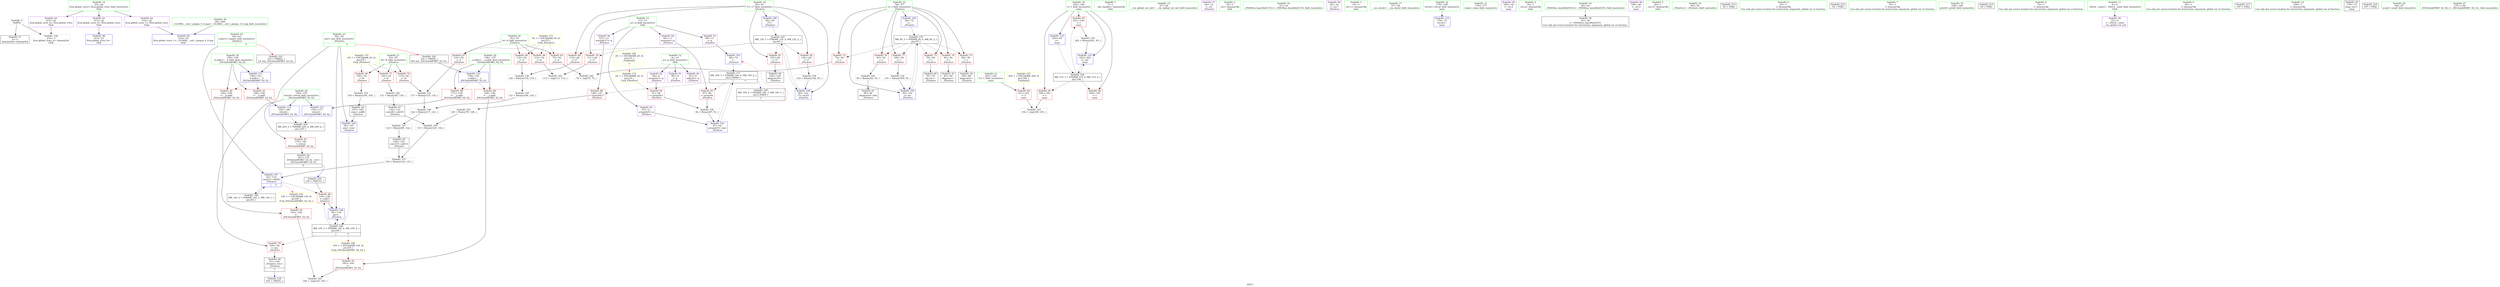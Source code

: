digraph "SVFG" {
	label="SVFG";

	Node0x5573d2693730 [shape=record,color=grey,label="{NodeID: 0\nNullPtr}"];
	Node0x5573d2693730 -> Node0x5573d26a99c0[style=solid];
	Node0x5573d2693730 -> Node0x5573d26aa6b0[style=solid];
	Node0x5573d26bc0f0 [shape=record,color=yellow,style=double,label="{NodeID: 180\n10V_1 = ENCHI(MR_10V_0)\npts\{59 \}\nFun[_ZSt3minIdERKT_S2_S2_]}"];
	Node0x5573d26bc0f0 -> Node0x5573d26ad850[style=dashed];
	Node0x5573d26aa3e0 [shape=record,color=red,label="{NodeID: 97\n201\<--183\n\<--t\nmain\n}"];
	Node0x5573d26aa3e0 -> Node0x5573d26b2230[style=solid];
	Node0x5573d26a8500 [shape=record,color=green,label="{NodeID: 14\n22\<--26\nllvm.global_ctors\<--llvm.global_ctors_field_insensitive\nGlob }"];
	Node0x5573d26a8500 -> Node0x5573d26abdc0[style=solid];
	Node0x5573d26a8500 -> Node0x5573d26abec0[style=solid];
	Node0x5573d26a8500 -> Node0x5573d26abfc0[style=solid];
	Node0x5573d26aafd0 [shape=record,color=blue,label="{NodeID: 111\n158\<--153\n__b.addr\<--__b\n_ZSt3minIdERKT_S2_S2_\n}"];
	Node0x5573d26aafd0 -> Node0x5573d26ad5e0[style=dashed];
	Node0x5573d26aafd0 -> Node0x5573d26ad6b0[style=dashed];
	Node0x5573d26a91e0 [shape=record,color=green,label="{NodeID: 28\n154\<--155\nretval\<--retval_field_insensitive\n_ZSt3minIdERKT_S2_S2_\n}"];
	Node0x5573d26a91e0 -> Node0x5573d26ad370[style=solid];
	Node0x5573d26a91e0 -> Node0x5573d26ab0a0[style=solid];
	Node0x5573d26a91e0 -> Node0x5573d26ab170[style=solid];
	Node0x5573d26a9e30 [shape=record,color=black,label="{NodeID: 42\n89\<--88\nidxprom2\<--\n_Z5solvev\n}"];
	Node0x5573d26ab9b0 [shape=record,color=purple,label="{NodeID: 56\n127\<--11\narrayidx17\<--q\n_Z5solvev\n}"];
	Node0x5573d26ab9b0 -> Node0x5573d26ad1d0[style=solid];
	Node0x5573d26b2230 [shape=record,color=grey,label="{NodeID: 153\n202 = Binary(201, 95, )\n}"];
	Node0x5573d26b2230 -> Node0x5573d26afbb0[style=solid];
	Node0x5573d26ac5a0 [shape=record,color=red,label="{NodeID: 70\n115\<--54\n\<--B\n_Z5solvev\n}"];
	Node0x5573d26ac5a0 -> Node0x5573d26b1f30[style=solid];
	Node0x5573d26b96b0 [shape=record,color=black,label="{NodeID: 167\nMR_12V_3 = PHI(MR_12V_4, MR_12V_2, )\npts\{61 \}\n}"];
	Node0x5573d26b96b0 -> Node0x5573d26accf0[style=dashed];
	Node0x5573d26b96b0 -> Node0x5573d26acdc0[style=dashed];
	Node0x5573d26b96b0 -> Node0x5573d26ace90[style=dashed];
	Node0x5573d26b96b0 -> Node0x5573d26acf60[style=dashed];
	Node0x5573d26b96b0 -> Node0x5573d26aae30[style=dashed];
	Node0x5573d26ad100 [shape=record,color=red,label="{NodeID: 84\n91\<--90\n\<--arrayidx3\n_Z5solvev\n}"];
	Node0x5573d26ad100 -> Node0x5573d26b1db0[style=solid];
	Node0x5573d2693840 [shape=record,color=green,label="{NodeID: 1\n7\<--1\n__dso_handle\<--dummyObj\nGlob }"];
	Node0x5573d26bc200 [shape=record,color=yellow,style=double,label="{NodeID: 181\n14V_1 = ENCHI(MR_14V_0)\npts\{63 \}\nFun[_ZSt3minIdERKT_S2_S2_]}"];
	Node0x5573d26bc200 -> Node0x5573d26ad780[style=dashed];
	Node0x5573d26aa4b0 [shape=record,color=blue,label="{NodeID: 98\n213\<--23\nllvm.global_ctors_0\<--\nGlob }"];
	Node0x5573d26a8600 [shape=record,color=green,label="{NodeID: 15\n27\<--28\n__cxx_global_var_init\<--__cxx_global_var_init_field_insensitive\n}"];
	Node0x5573d26ab0a0 [shape=record,color=blue,label="{NodeID: 112\n154\<--168\nretval\<--\n_ZSt3minIdERKT_S2_S2_\n}"];
	Node0x5573d26ab0a0 -> Node0x5573d26ba0b0[style=dashed];
	Node0x5573d26a92b0 [shape=record,color=green,label="{NodeID: 29\n156\<--157\n__a.addr\<--__a.addr_field_insensitive\n_ZSt3minIdERKT_S2_S2_\n}"];
	Node0x5573d26a92b0 -> Node0x5573d26ad440[style=solid];
	Node0x5573d26a92b0 -> Node0x5573d26ad510[style=solid];
	Node0x5573d26a92b0 -> Node0x5573d26aaf00[style=solid];
	Node0x5573d26a9f00 [shape=record,color=black,label="{NodeID: 43\n96\<--94\nidxprom4\<--add\n_Z5solvev\n}"];
	Node0x5573d26aba80 [shape=record,color=purple,label="{NodeID: 57\n64\<--14\n\<--.str\n_Z5solvev\n}"];
	Node0x5573d26b23b0 [shape=record,color=grey,label="{NodeID: 154\n101 = Binary(100, 95, )\n}"];
	Node0x5573d26b23b0 -> Node0x5573d26aaa20[style=solid];
	Node0x5573d26ac670 [shape=record,color=red,label="{NodeID: 71\n130\<--54\n\<--B\n_Z5solvev\n}"];
	Node0x5573d26ac670 -> Node0x5573d26b26b0[style=solid];
	Node0x5573d26b9bb0 [shape=record,color=black,label="{NodeID: 168\nMR_14V_2 = PHI(MR_14V_3, MR_14V_1, )\npts\{63 \}\n}"];
	Node0x5573d26b9bb0 -> Node0x5573d26aac90[style=dashed];
	Node0x5573d26ad1d0 [shape=record,color=red,label="{NodeID: 85\n128\<--127\n\<--arrayidx17\n_Z5solvev\n}"];
	Node0x5573d26ad1d0 -> Node0x5573d26b2530[style=solid];
	Node0x5573d26a74e0 [shape=record,color=green,label="{NodeID: 2\n14\<--1\n.str\<--dummyObj\nGlob }"];
	Node0x5573d26aa5b0 [shape=record,color=blue,label="{NodeID: 99\n214\<--24\nllvm.global_ctors_1\<--_GLOBAL__sub_I_pieguy_0_0.cpp\nGlob }"];
	Node0x5573d26a8700 [shape=record,color=green,label="{NodeID: 16\n31\<--32\n_ZNSt8ios_base4InitC1Ev\<--_ZNSt8ios_base4InitC1Ev_field_insensitive\n}"];
	Node0x5573d26ab170 [shape=record,color=blue,label="{NodeID: 113\n154\<--171\nretval\<--\n_ZSt3minIdERKT_S2_S2_\n}"];
	Node0x5573d26ab170 -> Node0x5573d26ba0b0[style=dashed];
	Node0x5573d26a9380 [shape=record,color=green,label="{NodeID: 30\n158\<--159\n__b.addr\<--__b.addr_field_insensitive\n_ZSt3minIdERKT_S2_S2_\n}"];
	Node0x5573d26a9380 -> Node0x5573d26ad5e0[style=solid];
	Node0x5573d26a9380 -> Node0x5573d26ad6b0[style=solid];
	Node0x5573d26a9380 -> Node0x5573d26aafd0[style=solid];
	Node0x5573d26a9fd0 [shape=record,color=black,label="{NodeID: 44\n107\<--105\nconv\<--add6\n_Z5solvev\n}"];
	Node0x5573d26a9fd0 -> Node0x5573d26aaaf0[style=solid];
	Node0x5573d26abb50 [shape=record,color=purple,label="{NodeID: 58\n82\<--16\n\<--.str.1\n_Z5solvev\n}"];
	Node0x5573d26b2530 [shape=record,color=grey,label="{NodeID: 155\n129 = Binary(70, 128, )\n}"];
	Node0x5573d26b2530 -> Node0x5573d26b2b30[style=solid];
	Node0x5573d26ac740 [shape=record,color=red,label="{NodeID: 72\n74\<--56\n\<--i\n_Z5solvev\n}"];
	Node0x5573d26ac740 -> Node0x5573d26b2cb0[style=solid];
	Node0x5573d26ba0b0 [shape=record,color=black,label="{NodeID: 169\nMR_20V_3 = PHI(MR_20V_4, MR_20V_2, )\npts\{155 \}\n}"];
	Node0x5573d26ba0b0 -> Node0x5573d26ad370[style=dashed];
	Node0x5573d26ad2a0 [shape=record,color=red,label="{NodeID: 86\n139\<--136\n\<--call23\n_Z5solvev\n}"];
	Node0x5573d26ad2a0 -> Node0x5573d26aad60[style=solid];
	Node0x5573d26a7570 [shape=record,color=green,label="{NodeID: 3\n16\<--1\n.str.1\<--dummyObj\nGlob }"];
	Node0x5573d26aa6b0 [shape=record,color=blue, style = dotted,label="{NodeID: 100\n215\<--3\nllvm.global_ctors_2\<--dummyVal\nGlob }"];
	Node0x5573d26a8800 [shape=record,color=green,label="{NodeID: 17\n37\<--38\n__cxa_atexit\<--__cxa_atexit_field_insensitive\n}"];
	Node0x5573d26ab240 [shape=record,color=blue,label="{NodeID: 114\n179\<--72\nretval\<--\nmain\n}"];
	Node0x5573d26a9450 [shape=record,color=green,label="{NodeID: 31\n176\<--177\nmain\<--main_field_insensitive\n}"];
	Node0x5573d26aa0a0 [shape=record,color=black,label="{NodeID: 45\n124\<--123\nconv15\<--add14\n_Z5solvev\n}"];
	Node0x5573d26aa0a0 -> Node0x5573d26b2830[style=solid];
	Node0x5573d26abc20 [shape=record,color=purple,label="{NodeID: 59\n186\<--18\n\<--.str.2\nmain\n}"];
	Node0x5573d26b26b0 [shape=record,color=grey,label="{NodeID: 156\n131 = Binary(95, 130, )\n}"];
	Node0x5573d26b26b0 -> Node0x5573d26aa240[style=solid];
	Node0x5573d26ac810 [shape=record,color=red,label="{NodeID: 73\n78\<--56\n\<--i\n_Z5solvev\n}"];
	Node0x5573d26ac810 -> Node0x5573d26a9c90[style=solid];
	Node0x5573d26ba5b0 [shape=record,color=black,label="{NodeID: 170\nMR_8V_3 = PHI(MR_8V_4, MR_8V_2, )\npts\{57 \}\n}"];
	Node0x5573d26ba5b0 -> Node0x5573d26ac740[style=dashed];
	Node0x5573d26ba5b0 -> Node0x5573d26ac810[style=dashed];
	Node0x5573d26ba5b0 -> Node0x5573d26ac8e0[style=dashed];
	Node0x5573d26ba5b0 -> Node0x5573d26ac9b0[style=dashed];
	Node0x5573d26ba5b0 -> Node0x5573d26aca80[style=dashed];
	Node0x5573d26ba5b0 -> Node0x5573d26acb50[style=dashed];
	Node0x5573d26ba5b0 -> Node0x5573d26aaa20[style=dashed];
	Node0x5573d26ad370 [shape=record,color=red,label="{NodeID: 87\n174\<--154\n\<--retval\n_ZSt3minIdERKT_S2_S2_\n}"];
	Node0x5573d26ad370 -> Node0x5573d26ab400[style=solid];
	Node0x5573d26a7600 [shape=record,color=green,label="{NodeID: 4\n18\<--1\n.str.2\<--dummyObj\nGlob }"];
	Node0x5573d26aa7b0 [shape=record,color=blue,label="{NodeID: 101\n68\<--70\n\<--\n_Z5solvev\n}"];
	Node0x5573d26aa7b0 -> Node0x5573d26baab0[style=dashed];
	Node0x5573d26a8900 [shape=record,color=green,label="{NodeID: 18\n36\<--42\n_ZNSt8ios_base4InitD1Ev\<--_ZNSt8ios_base4InitD1Ev_field_insensitive\n}"];
	Node0x5573d26a8900 -> Node0x5573d26a9ac0[style=solid];
	Node0x5573d26afae0 [shape=record,color=blue,label="{NodeID: 115\n183\<--95\nt\<--\nmain\n}"];
	Node0x5573d26afae0 -> Node0x5573d26b87b0[style=dashed];
	Node0x5573d26a9550 [shape=record,color=green,label="{NodeID: 32\n179\<--180\nretval\<--retval_field_insensitive\nmain\n}"];
	Node0x5573d26a9550 -> Node0x5573d26ab240[style=solid];
	Node0x5573d26aa170 [shape=record,color=black,label="{NodeID: 46\n126\<--125\nidxprom16\<--\n_Z5solvev\n}"];
	Node0x5573d26abcf0 [shape=record,color=purple,label="{NodeID: 60\n196\<--20\n\<--.str.3\nmain\n}"];
	Node0x5573d26b2830 [shape=record,color=grey,label="{NodeID: 157\n134 = Binary(124, 133, )\n}"];
	Node0x5573d26b2830 -> Node0x5573d26aac90[style=solid];
	Node0x5573d26ac8e0 [shape=record,color=red,label="{NodeID: 74\n84\<--56\n\<--i\n_Z5solvev\n}"];
	Node0x5573d26ac8e0 -> Node0x5573d26a9d60[style=solid];
	Node0x5573d26baab0 [shape=record,color=black,label="{NodeID: 171\nMR_16V_3 = PHI(MR_16V_4, MR_16V_2, )\npts\{130000 \}\n|{|<s3>7}}"];
	Node0x5573d26baab0 -> Node0x5573d26ad030[style=dashed];
	Node0x5573d26baab0 -> Node0x5573d26ad1d0[style=dashed];
	Node0x5573d26baab0 -> Node0x5573d26aa950[style=dashed];
	Node0x5573d26baab0:s3 -> Node0x5573d26b8cb0[style=dashed,color=blue];
	Node0x5573d26ad440 [shape=record,color=red,label="{NodeID: 88\n164\<--156\n\<--__a.addr\n_ZSt3minIdERKT_S2_S2_\n}"];
	Node0x5573d26ad440 -> Node0x5573d26ad850[style=solid];
	Node0x5573d26a7690 [shape=record,color=green,label="{NodeID: 5\n20\<--1\n.str.3\<--dummyObj\nGlob }"];
	Node0x5573d26bc580 [shape=record,color=yellow,style=double,label="{NodeID: 185\n2V_1 = ENCHI(MR_2V_0)\npts\{10 \}\nFun[main]|{<s0>7}}"];
	Node0x5573d26bc580:s0 -> Node0x5573d26bafb0[style=dashed,color=red];
	Node0x5573d26aa880 [shape=record,color=blue,label="{NodeID: 102\n56\<--72\ni\<--\n_Z5solvev\n}"];
	Node0x5573d26aa880 -> Node0x5573d26ba5b0[style=dashed];
	Node0x5573d26a8a00 [shape=record,color=green,label="{NodeID: 19\n49\<--50\n_Z5solvev\<--_Z5solvev_field_insensitive\n}"];
	Node0x5573d26afbb0 [shape=record,color=blue,label="{NodeID: 116\n183\<--202\nt\<--inc\nmain\n}"];
	Node0x5573d26afbb0 -> Node0x5573d26b87b0[style=dashed];
	Node0x5573d26a9620 [shape=record,color=green,label="{NodeID: 33\n181\<--182\nT\<--T_field_insensitive\nmain\n}"];
	Node0x5573d26a9620 -> Node0x5573d26ad920[style=solid];
	Node0x5573d24b08c0 [shape=record,color=black,label="{NodeID: 213\n83 = PHI()\n}"];
	Node0x5573d26aa240 [shape=record,color=black,label="{NodeID: 47\n132\<--131\nconv20\<--add19\n_Z5solvev\n}"];
	Node0x5573d26aa240 -> Node0x5573d26b2b30[style=solid];
	Node0x5573d26abdc0 [shape=record,color=purple,label="{NodeID: 61\n213\<--22\nllvm.global_ctors_0\<--llvm.global_ctors\nGlob }"];
	Node0x5573d26abdc0 -> Node0x5573d26aa4b0[style=solid];
	Node0x5573d26b29b0 [shape=record,color=grey,label="{NodeID: 158\n143 = Binary(142, 95, )\n}"];
	Node0x5573d26b29b0 -> Node0x5573d26aae30[style=solid];
	Node0x5573d26ac9b0 [shape=record,color=red,label="{NodeID: 75\n88\<--56\n\<--i\n_Z5solvev\n}"];
	Node0x5573d26ac9b0 -> Node0x5573d26a9e30[style=solid];
	Node0x5573d26bafb0 [shape=record,color=yellow,style=double,label="{NodeID: 172\n2V_1 = ENCHI(MR_2V_0)\npts\{10 \}\nFun[_Z5solvev]}"];
	Node0x5573d26bafb0 -> Node0x5573d26ad100[style=dashed];
	Node0x5573d26ad510 [shape=record,color=red,label="{NodeID: 89\n171\<--156\n\<--__a.addr\n_ZSt3minIdERKT_S2_S2_\n}"];
	Node0x5573d26ad510 -> Node0x5573d26ab170[style=solid];
	Node0x5573d26a7fe0 [shape=record,color=green,label="{NodeID: 6\n23\<--1\n\<--dummyObj\nCan only get source location for instruction, argument, global var or function.}"];
	Node0x5573d26aa950 [shape=record,color=blue,label="{NodeID: 103\n97\<--92\narrayidx5\<--mul\n_Z5solvev\n}"];
	Node0x5573d26aa950 -> Node0x5573d26baab0[style=dashed];
	Node0x5573d26a8b00 [shape=record,color=green,label="{NodeID: 20\n52\<--53\nA\<--A_field_insensitive\n_Z5solvev\n}"];
	Node0x5573d26a8b00 -> Node0x5573d26ac190[style=solid];
	Node0x5573d26a8b00 -> Node0x5573d26ac260[style=solid];
	Node0x5573d26a8b00 -> Node0x5573d26ac330[style=solid];
	Node0x5573d26a8b00 -> Node0x5573d26ac400[style=solid];
	Node0x5573d26a96f0 [shape=record,color=green,label="{NodeID: 34\n183\<--184\nt\<--t_field_insensitive\nmain\n}"];
	Node0x5573d26a96f0 -> Node0x5573d26ad9f0[style=solid];
	Node0x5573d26a96f0 -> Node0x5573d26aa310[style=solid];
	Node0x5573d26a96f0 -> Node0x5573d26aa3e0[style=solid];
	Node0x5573d26a96f0 -> Node0x5573d26afae0[style=solid];
	Node0x5573d26a96f0 -> Node0x5573d26afbb0[style=solid];
	Node0x5573d26c6a30 [shape=record,color=black,label="{NodeID: 214\n34 = PHI()\n}"];
	Node0x5573d26ab330 [shape=record,color=black,label="{NodeID: 48\n51\<--146\n_Z5solvev_ret\<--\n_Z5solvev\n|{<s0>7}}"];
	Node0x5573d26ab330:s0 -> Node0x5573d26c7590[style=solid,color=blue];
	Node0x5573d26b1630 [shape=record,color=grey,label="{NodeID: 145\n121 = Binary(106, 120, )\n}"];
	Node0x5573d26b1630 -> Node0x5573d26b1ab0[style=solid];
	Node0x5573d26abec0 [shape=record,color=purple,label="{NodeID: 62\n214\<--22\nllvm.global_ctors_1\<--llvm.global_ctors\nGlob }"];
	Node0x5573d26abec0 -> Node0x5573d26aa5b0[style=solid];
	Node0x5573d26b2b30 [shape=record,color=grey,label="{NodeID: 159\n133 = Binary(129, 132, )\n}"];
	Node0x5573d26b2b30 -> Node0x5573d26b2830[style=solid];
	Node0x5573d26aca80 [shape=record,color=red,label="{NodeID: 76\n93\<--56\n\<--i\n_Z5solvev\n}"];
	Node0x5573d26aca80 -> Node0x5573d26b1c30[style=solid];
	Node0x5573d26bbad0 [shape=record,color=yellow,style=double,label="{NodeID: 173\n4V_1 = ENCHI(MR_4V_0)\npts\{53 \}\nFun[_Z5solvev]}"];
	Node0x5573d26bbad0 -> Node0x5573d26ac190[style=dashed];
	Node0x5573d26bbad0 -> Node0x5573d26ac260[style=dashed];
	Node0x5573d26bbad0 -> Node0x5573d26ac330[style=dashed];
	Node0x5573d26bbad0 -> Node0x5573d26ac400[style=dashed];
	Node0x5573d26ad5e0 [shape=record,color=red,label="{NodeID: 90\n162\<--158\n\<--__b.addr\n_ZSt3minIdERKT_S2_S2_\n}"];
	Node0x5573d26ad5e0 -> Node0x5573d26ad780[style=solid];
	Node0x5573d26a8070 [shape=record,color=green,label="{NodeID: 7\n70\<--1\n\<--dummyObj\nCan only get source location for instruction, argument, global var or function.}"];
	Node0x5573d26bc770 [shape=record,color=yellow,style=double,label="{NodeID: 187\n29V_1 = ENCHI(MR_29V_0)\npts\{182 \}\nFun[main]}"];
	Node0x5573d26bc770 -> Node0x5573d26ad920[style=dashed];
	Node0x5573d26aaa20 [shape=record,color=blue,label="{NodeID: 104\n56\<--101\ni\<--inc\n_Z5solvev\n}"];
	Node0x5573d26aaa20 -> Node0x5573d26ba5b0[style=dashed];
	Node0x5573d26a8bd0 [shape=record,color=green,label="{NodeID: 21\n54\<--55\nB\<--B_field_insensitive\n_Z5solvev\n}"];
	Node0x5573d26a8bd0 -> Node0x5573d26ac4d0[style=solid];
	Node0x5573d26a8bd0 -> Node0x5573d26ac5a0[style=solid];
	Node0x5573d26a8bd0 -> Node0x5573d26ac670[style=solid];
	Node0x5573d26a97c0 [shape=record,color=green,label="{NodeID: 35\n198\<--199\nprintf\<--printf_field_insensitive\n}"];
	Node0x5573d26c6b00 [shape=record,color=black,label="{NodeID: 215\n65 = PHI()\n}"];
	Node0x5573d26ab400 [shape=record,color=black,label="{NodeID: 49\n151\<--174\n_ZSt3minIdERKT_S2_S2__ret\<--\n_ZSt3minIdERKT_S2_S2_\n|{<s0>5}}"];
	Node0x5573d26ab400:s0 -> Node0x5573d26c6c00[style=solid,color=blue];
	Node0x5573d26b17b0 [shape=record,color=grey,label="{NodeID: 146\n120 = Binary(118, 119, )\n}"];
	Node0x5573d26b17b0 -> Node0x5573d26b1630[style=solid];
	Node0x5573d26abfc0 [shape=record,color=purple,label="{NodeID: 63\n215\<--22\nllvm.global_ctors_2\<--llvm.global_ctors\nGlob }"];
	Node0x5573d26abfc0 -> Node0x5573d26aa6b0[style=solid];
	Node0x5573d26b2cb0 [shape=record,color=grey,label="{NodeID: 160\n76 = cmp(74, 75, )\n}"];
	Node0x5573d26acb50 [shape=record,color=red,label="{NodeID: 77\n100\<--56\n\<--i\n_Z5solvev\n}"];
	Node0x5573d26acb50 -> Node0x5573d26b23b0[style=solid];
	Node0x5573d26bbbb0 [shape=record,color=yellow,style=double,label="{NodeID: 174\n6V_1 = ENCHI(MR_6V_0)\npts\{55 \}\nFun[_Z5solvev]}"];
	Node0x5573d26bbbb0 -> Node0x5573d26ac4d0[style=dashed];
	Node0x5573d26bbbb0 -> Node0x5573d26ac5a0[style=dashed];
	Node0x5573d26bbbb0 -> Node0x5573d26ac670[style=dashed];
	Node0x5573d26ad6b0 [shape=record,color=red,label="{NodeID: 91\n168\<--158\n\<--__b.addr\n_ZSt3minIdERKT_S2_S2_\n}"];
	Node0x5573d26ad6b0 -> Node0x5573d26ab0a0[style=solid];
	Node0x5573d26a8100 [shape=record,color=green,label="{NodeID: 8\n72\<--1\n\<--dummyObj\nCan only get source location for instruction, argument, global var or function.}"];
	Node0x5573d26aaaf0 [shape=record,color=blue,label="{NodeID: 105\n58\<--107\nans\<--conv\n_Z5solvev\n}"];
	Node0x5573d26aaaf0 -> Node0x5573d26b91b0[style=dashed];
	Node0x5573d26a8ca0 [shape=record,color=green,label="{NodeID: 22\n56\<--57\ni\<--i_field_insensitive\n_Z5solvev\n}"];
	Node0x5573d26a8ca0 -> Node0x5573d26ac740[style=solid];
	Node0x5573d26a8ca0 -> Node0x5573d26ac810[style=solid];
	Node0x5573d26a8ca0 -> Node0x5573d26ac8e0[style=solid];
	Node0x5573d26a8ca0 -> Node0x5573d26ac9b0[style=solid];
	Node0x5573d26a8ca0 -> Node0x5573d26aca80[style=solid];
	Node0x5573d26a8ca0 -> Node0x5573d26acb50[style=solid];
	Node0x5573d26a8ca0 -> Node0x5573d26aa880[style=solid];
	Node0x5573d26a8ca0 -> Node0x5573d26aaa20[style=solid];
	Node0x5573d26a98c0 [shape=record,color=green,label="{NodeID: 36\n24\<--209\n_GLOBAL__sub_I_pieguy_0_0.cpp\<--_GLOBAL__sub_I_pieguy_0_0.cpp_field_insensitive\n}"];
	Node0x5573d26a98c0 -> Node0x5573d26aa5b0[style=solid];
	Node0x5573d26c6c00 [shape=record,color=black,label="{NodeID: 216\n136 = PHI(151, )\n}"];
	Node0x5573d26c6c00 -> Node0x5573d26ad2a0[style=solid];
	Node0x5573d26ab4d0 [shape=record,color=purple,label="{NodeID: 50\n33\<--4\n\<--_ZStL8__ioinit\n__cxx_global_var_init\n}"];
	Node0x5573d26b1930 [shape=record,color=grey,label="{NodeID: 147\n123 = Binary(95, 122, )\n}"];
	Node0x5573d26b1930 -> Node0x5573d26aa0a0[style=solid];
	Node0x5573d26ac0c0 [shape=record,color=purple,label="{NodeID: 64\n81\<--8\nadd.ptr\<--p\n_Z5solvev\n}"];
	Node0x5573d26b2e30 [shape=record,color=grey,label="{NodeID: 161\n166 = cmp(163, 165, )\n}"];
	Node0x5573d26acc20 [shape=record,color=red,label="{NodeID: 78\n146\<--58\n\<--ans\n_Z5solvev\n}"];
	Node0x5573d26acc20 -> Node0x5573d26ab330[style=solid];
	Node0x5573d26ad780 [shape=record,color=red,label="{NodeID: 92\n163\<--162\n\<--\n_ZSt3minIdERKT_S2_S2_\n}"];
	Node0x5573d26ad780 -> Node0x5573d26b2e30[style=solid];
	Node0x5573d26a8190 [shape=record,color=green,label="{NodeID: 9\n95\<--1\n\<--dummyObj\nCan only get source location for instruction, argument, global var or function.}"];
	Node0x5573d26aabc0 [shape=record,color=blue,label="{NodeID: 106\n60\<--95\ni7\<--\n_Z5solvev\n}"];
	Node0x5573d26aabc0 -> Node0x5573d26b96b0[style=dashed];
	Node0x5573d26a8d70 [shape=record,color=green,label="{NodeID: 23\n58\<--59\nans\<--ans_field_insensitive\n_Z5solvev\n|{|<s3>5}}"];
	Node0x5573d26a8d70 -> Node0x5573d26acc20[style=solid];
	Node0x5573d26a8d70 -> Node0x5573d26aaaf0[style=solid];
	Node0x5573d26a8d70 -> Node0x5573d26aad60[style=solid];
	Node0x5573d26a8d70:s3 -> Node0x5573d26c7790[style=solid,color=red];
	Node0x5573d26a99c0 [shape=record,color=black,label="{NodeID: 37\n2\<--3\ndummyVal\<--dummyVal\n}"];
	Node0x5573d26c74c0 [shape=record,color=black,label="{NodeID: 217\n187 = PHI()\n}"];
	Node0x5573d26ab5a0 [shape=record,color=purple,label="{NodeID: 51\n80\<--8\n\<--p\n_Z5solvev\n}"];
	Node0x5573d26b1ab0 [shape=record,color=grey,label="{NodeID: 148\n122 = Binary(117, 121, )\n}"];
	Node0x5573d26b1ab0 -> Node0x5573d26b1930[style=solid];
	Node0x5573d26ac190 [shape=record,color=red,label="{NodeID: 65\n75\<--52\n\<--A\n_Z5solvev\n}"];
	Node0x5573d26ac190 -> Node0x5573d26b2cb0[style=solid];
	Node0x5573d26b2fb0 [shape=record,color=grey,label="{NodeID: 162\n113 = cmp(111, 112, )\n}"];
	Node0x5573d26accf0 [shape=record,color=red,label="{NodeID: 79\n111\<--60\n\<--i7\n_Z5solvev\n}"];
	Node0x5573d26accf0 -> Node0x5573d26b2fb0[style=solid];
	Node0x5573d26ad850 [shape=record,color=red,label="{NodeID: 93\n165\<--164\n\<--\n_ZSt3minIdERKT_S2_S2_\n}"];
	Node0x5573d26ad850 -> Node0x5573d26b2e30[style=solid];
	Node0x5573d26a8220 [shape=record,color=green,label="{NodeID: 10\n106\<--1\n\<--dummyObj\nCan only get source location for instruction, argument, global var or function.}"];
	Node0x5573d26aac90 [shape=record,color=blue,label="{NodeID: 107\n62\<--134\nexpect\<--add22\n_Z5solvev\n|{|<s2>5}}"];
	Node0x5573d26aac90 -> Node0x5573d26ad2a0[style=dashed];
	Node0x5573d26aac90 -> Node0x5573d26b9bb0[style=dashed];
	Node0x5573d26aac90:s2 -> Node0x5573d26bc200[style=dashed,color=red];
	Node0x5573d26a8e40 [shape=record,color=green,label="{NodeID: 24\n60\<--61\ni7\<--i7_field_insensitive\n_Z5solvev\n}"];
	Node0x5573d26a8e40 -> Node0x5573d26accf0[style=solid];
	Node0x5573d26a8e40 -> Node0x5573d26acdc0[style=solid];
	Node0x5573d26a8e40 -> Node0x5573d26ace90[style=solid];
	Node0x5573d26a8e40 -> Node0x5573d26acf60[style=solid];
	Node0x5573d26a8e40 -> Node0x5573d26aabc0[style=solid];
	Node0x5573d26a8e40 -> Node0x5573d26aae30[style=solid];
	Node0x5573d26a9ac0 [shape=record,color=black,label="{NodeID: 38\n35\<--36\n\<--_ZNSt8ios_base4InitD1Ev\nCan only get source location for instruction, argument, global var or function.}"];
	Node0x5573d26c7590 [shape=record,color=black,label="{NodeID: 218\n195 = PHI(51, )\n}"];
	Node0x5573d26ab670 [shape=record,color=purple,label="{NodeID: 52\n90\<--8\narrayidx3\<--p\n_Z5solvev\n}"];
	Node0x5573d26ab670 -> Node0x5573d26ad100[style=solid];
	Node0x5573d26b1c30 [shape=record,color=grey,label="{NodeID: 149\n94 = Binary(93, 95, )\n}"];
	Node0x5573d26b1c30 -> Node0x5573d26a9f00[style=solid];
	Node0x5573d26ac260 [shape=record,color=red,label="{NodeID: 66\n112\<--52\n\<--A\n_Z5solvev\n}"];
	Node0x5573d26ac260 -> Node0x5573d26b2fb0[style=solid];
	Node0x5573d26b3130 [shape=record,color=grey,label="{NodeID: 163\n192 = cmp(190, 191, )\n}"];
	Node0x5573d26acdc0 [shape=record,color=red,label="{NodeID: 80\n119\<--60\n\<--i7\n_Z5solvev\n}"];
	Node0x5573d26acdc0 -> Node0x5573d26b17b0[style=solid];
	Node0x5573d26ad920 [shape=record,color=red,label="{NodeID: 94\n191\<--181\n\<--T\nmain\n}"];
	Node0x5573d26ad920 -> Node0x5573d26b3130[style=solid];
	Node0x5573d26a82b0 [shape=record,color=green,label="{NodeID: 11\n4\<--6\n_ZStL8__ioinit\<--_ZStL8__ioinit_field_insensitive\nGlob }"];
	Node0x5573d26a82b0 -> Node0x5573d26ab4d0[style=solid];
	Node0x5573d26aad60 [shape=record,color=blue,label="{NodeID: 108\n58\<--139\nans\<--\n_Z5solvev\n}"];
	Node0x5573d26aad60 -> Node0x5573d26b91b0[style=dashed];
	Node0x5573d26a8f10 [shape=record,color=green,label="{NodeID: 25\n62\<--63\nexpect\<--expect_field_insensitive\n_Z5solvev\n|{|<s1>5}}"];
	Node0x5573d26a8f10 -> Node0x5573d26aac90[style=solid];
	Node0x5573d26a8f10:s1 -> Node0x5573d26c7900[style=solid,color=red];
	Node0x5573d26a9bc0 [shape=record,color=black,label="{NodeID: 39\n178\<--72\nmain_ret\<--\nmain\n}"];
	Node0x5573d26c76c0 [shape=record,color=black,label="{NodeID: 219\n197 = PHI()\n}"];
	Node0x5573d26ab740 [shape=record,color=purple,label="{NodeID: 53\n68\<--11\n\<--q\n_Z5solvev\n}"];
	Node0x5573d26ab740 -> Node0x5573d26aa7b0[style=solid];
	Node0x5573d26b1db0 [shape=record,color=grey,label="{NodeID: 150\n92 = Binary(87, 91, )\n}"];
	Node0x5573d26b1db0 -> Node0x5573d26aa950[style=solid];
	Node0x5573d26ac330 [shape=record,color=red,label="{NodeID: 67\n116\<--52\n\<--A\n_Z5solvev\n}"];
	Node0x5573d26ac330 -> Node0x5573d26b1f30[style=solid];
	Node0x5573d26b87b0 [shape=record,color=black,label="{NodeID: 164\nMR_31V_3 = PHI(MR_31V_4, MR_31V_2, )\npts\{184 \}\n}"];
	Node0x5573d26b87b0 -> Node0x5573d26ad9f0[style=dashed];
	Node0x5573d26b87b0 -> Node0x5573d26aa310[style=dashed];
	Node0x5573d26b87b0 -> Node0x5573d26aa3e0[style=dashed];
	Node0x5573d26b87b0 -> Node0x5573d26afbb0[style=dashed];
	Node0x5573d26ace90 [shape=record,color=red,label="{NodeID: 81\n125\<--60\n\<--i7\n_Z5solvev\n}"];
	Node0x5573d26ace90 -> Node0x5573d26aa170[style=solid];
	Node0x5573d26ad9f0 [shape=record,color=red,label="{NodeID: 95\n190\<--183\n\<--t\nmain\n}"];
	Node0x5573d26ad9f0 -> Node0x5573d26b3130[style=solid];
	Node0x5573d26a8340 [shape=record,color=green,label="{NodeID: 12\n8\<--10\np\<--p_field_insensitive\nGlob }"];
	Node0x5573d26a8340 -> Node0x5573d26ab5a0[style=solid];
	Node0x5573d26a8340 -> Node0x5573d26ab670[style=solid];
	Node0x5573d26a8340 -> Node0x5573d26ac0c0[style=solid];
	Node0x5573d26aae30 [shape=record,color=blue,label="{NodeID: 109\n60\<--143\ni7\<--inc25\n_Z5solvev\n}"];
	Node0x5573d26aae30 -> Node0x5573d26b96b0[style=dashed];
	Node0x5573d26a8fe0 [shape=record,color=green,label="{NodeID: 26\n66\<--67\nscanf\<--scanf_field_insensitive\n}"];
	Node0x5573d26a9c90 [shape=record,color=black,label="{NodeID: 40\n79\<--78\nidx.ext\<--\n_Z5solvev\n}"];
	Node0x5573d26c7790 [shape=record,color=black,label="{NodeID: 220\n152 = PHI(58, )\n0th arg _ZSt3minIdERKT_S2_S2_ }"];
	Node0x5573d26c7790 -> Node0x5573d26aaf00[style=solid];
	Node0x5573d26ab810 [shape=record,color=purple,label="{NodeID: 54\n86\<--11\narrayidx\<--q\n_Z5solvev\n}"];
	Node0x5573d26ab810 -> Node0x5573d26ad030[style=solid];
	Node0x5573d26b1f30 [shape=record,color=grey,label="{NodeID: 151\n117 = Binary(115, 116, )\n}"];
	Node0x5573d26b1f30 -> Node0x5573d26b1ab0[style=solid];
	Node0x5573d26ac400 [shape=record,color=red,label="{NodeID: 68\n118\<--52\n\<--A\n_Z5solvev\n}"];
	Node0x5573d26ac400 -> Node0x5573d26b17b0[style=solid];
	Node0x5573d26b8cb0 [shape=record,color=black,label="{NodeID: 165\nMR_16V_2 = PHI(MR_16V_3, MR_16V_1, )\npts\{130000 \}\n|{<s0>7}}"];
	Node0x5573d26b8cb0:s0 -> Node0x5573d26aa7b0[style=dashed,color=red];
	Node0x5573d26acf60 [shape=record,color=red,label="{NodeID: 82\n142\<--60\n\<--i7\n_Z5solvev\n}"];
	Node0x5573d26acf60 -> Node0x5573d26b29b0[style=solid];
	Node0x5573d26aa310 [shape=record,color=red,label="{NodeID: 96\n194\<--183\n\<--t\nmain\n}"];
	Node0x5573d26a8400 [shape=record,color=green,label="{NodeID: 13\n11\<--13\nq\<--q_field_insensitive\nGlob }"];
	Node0x5573d26a8400 -> Node0x5573d26ab740[style=solid];
	Node0x5573d26a8400 -> Node0x5573d26ab810[style=solid];
	Node0x5573d26a8400 -> Node0x5573d26ab8e0[style=solid];
	Node0x5573d26a8400 -> Node0x5573d26ab9b0[style=solid];
	Node0x5573d26aaf00 [shape=record,color=blue,label="{NodeID: 110\n156\<--152\n__a.addr\<--__a\n_ZSt3minIdERKT_S2_S2_\n}"];
	Node0x5573d26aaf00 -> Node0x5573d26ad440[style=dashed];
	Node0x5573d26aaf00 -> Node0x5573d26ad510[style=dashed];
	Node0x5573d26a90e0 [shape=record,color=green,label="{NodeID: 27\n137\<--138\n_ZSt3minIdERKT_S2_S2_\<--_ZSt3minIdERKT_S2_S2__field_insensitive\n}"];
	Node0x5573d26a9d60 [shape=record,color=black,label="{NodeID: 41\n85\<--84\nidxprom\<--\n_Z5solvev\n}"];
	Node0x5573d26c7900 [shape=record,color=black,label="{NodeID: 221\n153 = PHI(62, )\n1st arg _ZSt3minIdERKT_S2_S2_ }"];
	Node0x5573d26c7900 -> Node0x5573d26aafd0[style=solid];
	Node0x5573d26ab8e0 [shape=record,color=purple,label="{NodeID: 55\n97\<--11\narrayidx5\<--q\n_Z5solvev\n}"];
	Node0x5573d26ab8e0 -> Node0x5573d26aa950[style=solid];
	Node0x5573d26b20b0 [shape=record,color=grey,label="{NodeID: 152\n105 = Binary(106, 104, )\n}"];
	Node0x5573d26b20b0 -> Node0x5573d26a9fd0[style=solid];
	Node0x5573d26ac4d0 [shape=record,color=red,label="{NodeID: 69\n104\<--54\n\<--B\n_Z5solvev\n}"];
	Node0x5573d26ac4d0 -> Node0x5573d26b20b0[style=solid];
	Node0x5573d26b91b0 [shape=record,color=black,label="{NodeID: 166\nMR_10V_3 = PHI(MR_10V_4, MR_10V_2, )\npts\{59 \}\n|{|<s3>5}}"];
	Node0x5573d26b91b0 -> Node0x5573d26acc20[style=dashed];
	Node0x5573d26b91b0 -> Node0x5573d26ad2a0[style=dashed];
	Node0x5573d26b91b0 -> Node0x5573d26aad60[style=dashed];
	Node0x5573d26b91b0:s3 -> Node0x5573d26bc0f0[style=dashed,color=red];
	Node0x5573d26ad030 [shape=record,color=red,label="{NodeID: 83\n87\<--86\n\<--arrayidx\n_Z5solvev\n}"];
	Node0x5573d26ad030 -> Node0x5573d26b1db0[style=solid];
}
